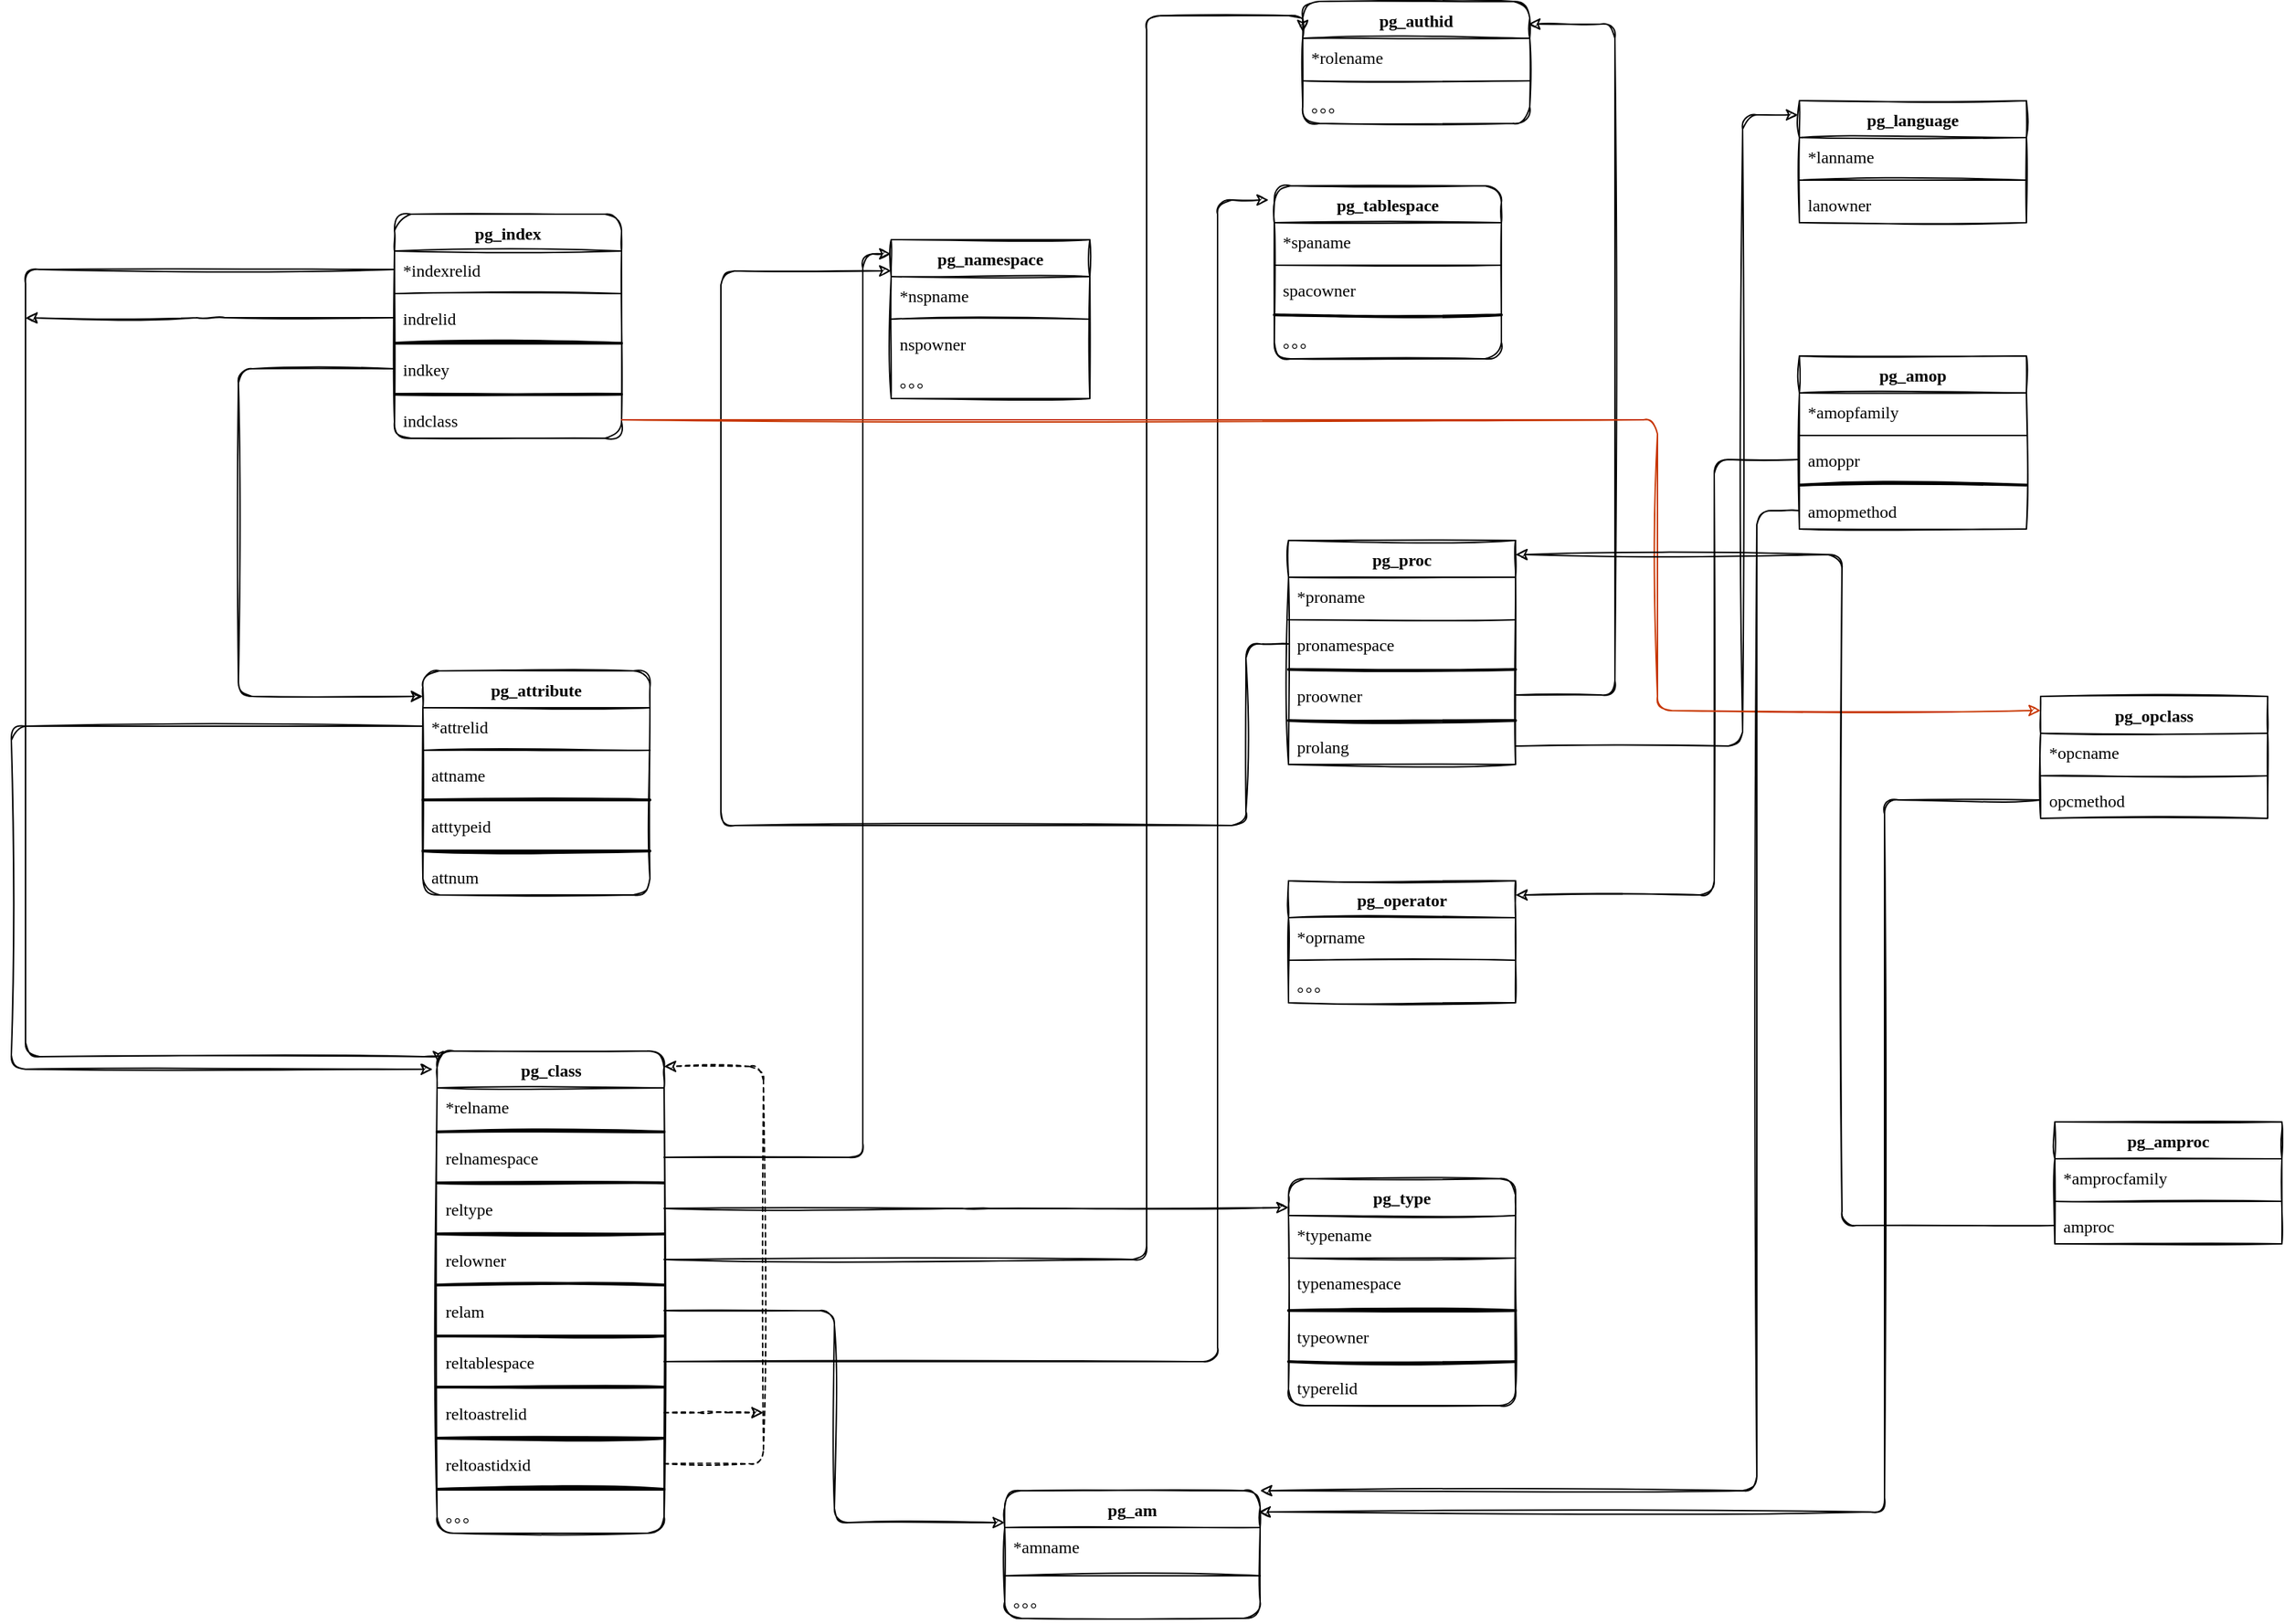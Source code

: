 <mxfile version="20.0.4" type="github">
  <diagram name="Page-1" id="9f46799a-70d6-7492-0946-bef42562c5a5">
    <mxGraphModel dx="2522" dy="1612" grid="1" gridSize="10" guides="1" tooltips="1" connect="1" arrows="1" fold="1" page="1" pageScale="1" pageWidth="1100" pageHeight="850" background="none" math="0" shadow="0">
      <root>
        <mxCell id="0" />
        <mxCell id="1" parent="0" />
        <mxCell id="78961159f06e98e8-17" value="pg_class&lt;br&gt;" style="swimlane;html=1;fontStyle=1;align=center;verticalAlign=top;childLayout=stackLayout;horizontal=1;startSize=26;horizontalStack=0;resizeParent=1;resizeLast=0;collapsible=1;marginBottom=0;swimlaneFillColor=#ffffff;shadow=0;comic=0;labelBackgroundColor=none;strokeWidth=1;fillColor=none;fontFamily=Comic Sans MS;fontSize=12;sketch=1;rounded=1;" parent="1" vertex="1">
          <mxGeometry x="70" y="380" width="160" height="340" as="geometry" />
        </mxCell>
        <mxCell id="78961159f06e98e8-21" value="*relname" style="text;html=1;strokeColor=none;fillColor=none;align=left;verticalAlign=top;spacingLeft=4;spacingRight=4;whiteSpace=wrap;overflow=hidden;rotatable=0;points=[[0,0.5],[1,0.5]];portConstraint=eastwest;sketch=1;rounded=1;fontFamily=Comic Sans MS;" parent="78961159f06e98e8-17" vertex="1">
          <mxGeometry y="26" width="160" height="26" as="geometry" />
        </mxCell>
        <mxCell id="1VRgYn6vvzzQ8MHSF9C3-18" value="" style="line;strokeWidth=2;html=1;rounded=1;sketch=1;fontFamily=Comic Sans MS;" vertex="1" parent="78961159f06e98e8-17">
          <mxGeometry y="52" width="160" height="10" as="geometry" />
        </mxCell>
        <mxCell id="78961159f06e98e8-23" value="relnamespace" style="text;html=1;align=left;verticalAlign=top;spacingLeft=4;spacingRight=4;whiteSpace=wrap;overflow=hidden;rotatable=0;points=[[0,0.5],[1,0.5]];portConstraint=eastwest;sketch=1;rounded=1;fontFamily=Comic Sans MS;" parent="78961159f06e98e8-17" vertex="1">
          <mxGeometry y="62" width="160" height="26" as="geometry" />
        </mxCell>
        <mxCell id="1VRgYn6vvzzQ8MHSF9C3-17" value="" style="line;strokeWidth=2;html=1;rounded=1;sketch=1;fontFamily=Comic Sans MS;" vertex="1" parent="78961159f06e98e8-17">
          <mxGeometry y="88" width="160" height="10" as="geometry" />
        </mxCell>
        <mxCell id="78961159f06e98e8-25" value="reltype" style="text;html=1;strokeColor=none;fillColor=none;align=left;verticalAlign=top;spacingLeft=4;spacingRight=4;whiteSpace=wrap;overflow=hidden;rotatable=0;points=[[0,0.5],[1,0.5]];portConstraint=eastwest;sketch=1;rounded=1;fontFamily=Comic Sans MS;" parent="78961159f06e98e8-17" vertex="1">
          <mxGeometry y="98" width="160" height="26" as="geometry" />
        </mxCell>
        <mxCell id="1VRgYn6vvzzQ8MHSF9C3-19" value="" style="line;strokeWidth=2;html=1;rounded=1;sketch=1;fontFamily=Comic Sans MS;" vertex="1" parent="78961159f06e98e8-17">
          <mxGeometry y="124" width="160" height="10" as="geometry" />
        </mxCell>
        <mxCell id="78961159f06e98e8-26" value="relowner" style="text;html=1;strokeColor=none;fillColor=none;align=left;verticalAlign=top;spacingLeft=4;spacingRight=4;whiteSpace=wrap;overflow=hidden;rotatable=0;points=[[0,0.5],[1,0.5]];portConstraint=eastwest;sketch=1;rounded=1;fontFamily=Comic Sans MS;" parent="78961159f06e98e8-17" vertex="1">
          <mxGeometry y="134" width="160" height="26" as="geometry" />
        </mxCell>
        <mxCell id="1VRgYn6vvzzQ8MHSF9C3-20" value="" style="line;strokeWidth=2;html=1;rounded=1;sketch=1;fontFamily=Comic Sans MS;" vertex="1" parent="78961159f06e98e8-17">
          <mxGeometry y="160" width="160" height="10" as="geometry" />
        </mxCell>
        <mxCell id="78961159f06e98e8-24" value="relam" style="text;html=1;strokeColor=none;fillColor=none;align=left;verticalAlign=top;spacingLeft=4;spacingRight=4;whiteSpace=wrap;overflow=hidden;rotatable=0;points=[[0,0.5],[1,0.5]];portConstraint=eastwest;sketch=1;rounded=1;fontFamily=Comic Sans MS;" parent="78961159f06e98e8-17" vertex="1">
          <mxGeometry y="170" width="160" height="26" as="geometry" />
        </mxCell>
        <mxCell id="1VRgYn6vvzzQ8MHSF9C3-21" value="" style="line;strokeWidth=2;html=1;rounded=1;sketch=1;fontFamily=Comic Sans MS;" vertex="1" parent="78961159f06e98e8-17">
          <mxGeometry y="196" width="160" height="10" as="geometry" />
        </mxCell>
        <mxCell id="78961159f06e98e8-27" value="reltablespace" style="text;html=1;strokeColor=none;fillColor=none;align=left;verticalAlign=top;spacingLeft=4;spacingRight=4;whiteSpace=wrap;overflow=hidden;rotatable=0;points=[[0,0.5],[1,0.5]];portConstraint=eastwest;sketch=1;rounded=1;fontFamily=Comic Sans MS;" parent="78961159f06e98e8-17" vertex="1">
          <mxGeometry y="206" width="160" height="26" as="geometry" />
        </mxCell>
        <mxCell id="1VRgYn6vvzzQ8MHSF9C3-37" value="" style="line;strokeWidth=2;html=1;rounded=1;sketch=1;fontFamily=Comic Sans MS;" vertex="1" parent="78961159f06e98e8-17">
          <mxGeometry y="232" width="160" height="10" as="geometry" />
        </mxCell>
        <mxCell id="1VRgYn6vvzzQ8MHSF9C3-35" value="reltoastrelid" style="text;html=1;strokeColor=none;fillColor=none;align=left;verticalAlign=top;spacingLeft=4;spacingRight=4;whiteSpace=wrap;overflow=hidden;rotatable=0;points=[[0,0.5],[1,0.5]];portConstraint=eastwest;sketch=1;rounded=1;fontFamily=Comic Sans MS;" vertex="1" parent="78961159f06e98e8-17">
          <mxGeometry y="242" width="160" height="26" as="geometry" />
        </mxCell>
        <mxCell id="1VRgYn6vvzzQ8MHSF9C3-38" value="" style="line;strokeWidth=2;html=1;rounded=1;sketch=1;fontFamily=Comic Sans MS;" vertex="1" parent="78961159f06e98e8-17">
          <mxGeometry y="268" width="160" height="10" as="geometry" />
        </mxCell>
        <mxCell id="1VRgYn6vvzzQ8MHSF9C3-36" value="reltoastidxid" style="text;html=1;strokeColor=none;fillColor=none;align=left;verticalAlign=top;spacingLeft=4;spacingRight=4;whiteSpace=wrap;overflow=hidden;rotatable=0;points=[[0,0.5],[1,0.5]];portConstraint=eastwest;sketch=1;rounded=1;fontFamily=Comic Sans MS;" vertex="1" parent="78961159f06e98e8-17">
          <mxGeometry y="278" width="160" height="26" as="geometry" />
        </mxCell>
        <mxCell id="1VRgYn6vvzzQ8MHSF9C3-40" value="" style="line;strokeWidth=2;html=1;rounded=1;sketch=1;fontFamily=Comic Sans MS;" vertex="1" parent="78961159f06e98e8-17">
          <mxGeometry y="304" width="160" height="10" as="geometry" />
        </mxCell>
        <mxCell id="1VRgYn6vvzzQ8MHSF9C3-39" value="。。。" style="text;html=1;strokeColor=none;fillColor=none;align=left;verticalAlign=top;spacingLeft=4;spacingRight=4;whiteSpace=wrap;overflow=hidden;rotatable=0;points=[[0,0.5],[1,0.5]];portConstraint=eastwest;sketch=1;rounded=1;fontFamily=Comic Sans MS;" vertex="1" parent="78961159f06e98e8-17">
          <mxGeometry y="314" width="160" height="26" as="geometry" />
        </mxCell>
        <mxCell id="1VRgYn6vvzzQ8MHSF9C3-46" value="" style="edgeStyle=segmentEdgeStyle;endArrow=classic;html=1;rounded=1;sketch=1;fontFamily=Comic Sans MS;entryX=1;entryY=0.032;entryDx=0;entryDy=0;entryPerimeter=0;dashed=1;" edge="1" parent="78961159f06e98e8-17" source="1VRgYn6vvzzQ8MHSF9C3-36" target="78961159f06e98e8-17">
          <mxGeometry width="50" height="50" relative="1" as="geometry">
            <mxPoint x="450" y="160" as="sourcePoint" />
            <mxPoint x="170" y="10" as="targetPoint" />
            <Array as="points">
              <mxPoint x="230" y="291" />
              <mxPoint x="230" y="11" />
            </Array>
          </mxGeometry>
        </mxCell>
        <mxCell id="1VRgYn6vvzzQ8MHSF9C3-1" style="edgeStyle=orthogonalEdgeStyle;rounded=1;sketch=1;orthogonalLoop=1;jettySize=auto;html=1;exitX=1;exitY=0.5;exitDx=0;exitDy=0;entryX=0;entryY=0.089;entryDx=0;entryDy=0;entryPerimeter=0;" edge="1" parent="1" source="78961159f06e98e8-23" target="1VRgYn6vvzzQ8MHSF9C3-2">
          <mxGeometry relative="1" as="geometry">
            <mxPoint x="430" y="-70" as="targetPoint" />
            <Array as="points">
              <mxPoint x="370" y="455" />
              <mxPoint x="370" y="-182" />
            </Array>
          </mxGeometry>
        </mxCell>
        <mxCell id="1VRgYn6vvzzQ8MHSF9C3-2" value="pg_namespace" style="swimlane;fontStyle=1;align=center;verticalAlign=top;childLayout=stackLayout;horizontal=1;startSize=26;horizontalStack=0;resizeParent=1;resizeParentMax=0;resizeLast=0;collapsible=1;marginBottom=0;rounded=0;sketch=1;fontFamily=Comic Sans MS;shadow=0;glass=0;" vertex="1" parent="1">
          <mxGeometry x="390" y="-192" width="140" height="112" as="geometry" />
        </mxCell>
        <mxCell id="1VRgYn6vvzzQ8MHSF9C3-3" value="*nspname" style="text;strokeColor=none;fillColor=none;align=left;verticalAlign=top;spacingLeft=4;spacingRight=4;overflow=hidden;rotatable=0;points=[[0,0.5],[1,0.5]];portConstraint=eastwest;rounded=1;sketch=1;fontFamily=Comic Sans MS;" vertex="1" parent="1VRgYn6vvzzQ8MHSF9C3-2">
          <mxGeometry y="26" width="140" height="26" as="geometry" />
        </mxCell>
        <mxCell id="1VRgYn6vvzzQ8MHSF9C3-4" value="" style="line;strokeWidth=1;fillColor=none;align=left;verticalAlign=middle;spacingTop=-1;spacingLeft=3;spacingRight=3;rotatable=0;labelPosition=right;points=[];portConstraint=eastwest;rounded=1;sketch=1;fontFamily=Comic Sans MS;" vertex="1" parent="1VRgYn6vvzzQ8MHSF9C3-2">
          <mxGeometry y="52" width="140" height="8" as="geometry" />
        </mxCell>
        <mxCell id="1VRgYn6vvzzQ8MHSF9C3-5" value="nspowner&#xa;" style="text;strokeColor=none;fillColor=none;align=left;verticalAlign=top;spacingLeft=4;spacingRight=4;overflow=hidden;rotatable=0;points=[[0,0.5],[1,0.5]];portConstraint=eastwest;rounded=1;sketch=1;fontFamily=Comic Sans MS;" vertex="1" parent="1VRgYn6vvzzQ8MHSF9C3-2">
          <mxGeometry y="60" width="140" height="26" as="geometry" />
        </mxCell>
        <mxCell id="1VRgYn6vvzzQ8MHSF9C3-6" value="。。。" style="text;strokeColor=none;fillColor=none;align=left;verticalAlign=top;spacingLeft=4;spacingRight=4;overflow=hidden;rotatable=0;points=[[0,0.5],[1,0.5]];portConstraint=eastwest;rounded=1;sketch=1;fontFamily=Comic Sans MS;" vertex="1" parent="1VRgYn6vvzzQ8MHSF9C3-2">
          <mxGeometry y="86" width="140" height="26" as="geometry" />
        </mxCell>
        <mxCell id="1VRgYn6vvzzQ8MHSF9C3-8" value="pg_type" style="swimlane;fontStyle=1;align=center;verticalAlign=top;childLayout=stackLayout;horizontal=1;startSize=26;horizontalStack=0;resizeParent=1;resizeParentMax=0;resizeLast=0;collapsible=1;marginBottom=0;rounded=1;sketch=1;fontFamily=Comic Sans MS;" vertex="1" parent="1">
          <mxGeometry x="670" y="470" width="160" height="160" as="geometry">
            <mxRectangle x="730" y="471" width="120" height="39" as="alternateBounds" />
          </mxGeometry>
        </mxCell>
        <mxCell id="1VRgYn6vvzzQ8MHSF9C3-9" value="*typename" style="text;strokeColor=none;fillColor=none;align=left;verticalAlign=top;spacingLeft=4;spacingRight=4;overflow=hidden;rotatable=0;points=[[0,0.5],[1,0.5]];portConstraint=eastwest;rounded=1;sketch=1;fontFamily=Comic Sans MS;" vertex="1" parent="1VRgYn6vvzzQ8MHSF9C3-8">
          <mxGeometry y="26" width="160" height="26" as="geometry" />
        </mxCell>
        <mxCell id="1VRgYn6vvzzQ8MHSF9C3-10" value="" style="line;strokeWidth=1;fillColor=none;align=left;verticalAlign=middle;spacingTop=-1;spacingLeft=3;spacingRight=3;rotatable=0;labelPosition=right;points=[];portConstraint=eastwest;rounded=1;sketch=1;fontFamily=Comic Sans MS;" vertex="1" parent="1VRgYn6vvzzQ8MHSF9C3-8">
          <mxGeometry y="52" width="160" height="8" as="geometry" />
        </mxCell>
        <mxCell id="1VRgYn6vvzzQ8MHSF9C3-11" value="typenamespace" style="text;strokeColor=none;fillColor=none;align=left;verticalAlign=top;spacingLeft=4;spacingRight=4;overflow=hidden;rotatable=0;points=[[0,0.5],[1,0.5]];portConstraint=eastwest;rounded=1;sketch=1;fontFamily=Comic Sans MS;" vertex="1" parent="1VRgYn6vvzzQ8MHSF9C3-8">
          <mxGeometry y="60" width="160" height="28" as="geometry" />
        </mxCell>
        <mxCell id="1VRgYn6vvzzQ8MHSF9C3-14" value="" style="line;strokeWidth=2;html=1;rounded=1;sketch=1;fontFamily=Comic Sans MS;" vertex="1" parent="1VRgYn6vvzzQ8MHSF9C3-8">
          <mxGeometry y="88" width="160" height="10" as="geometry" />
        </mxCell>
        <mxCell id="1VRgYn6vvzzQ8MHSF9C3-12" value="typeowner" style="text;strokeColor=none;fillColor=none;align=left;verticalAlign=top;spacingLeft=4;spacingRight=4;overflow=hidden;rotatable=0;points=[[0,0.5],[1,0.5]];portConstraint=eastwest;rounded=1;sketch=1;fontFamily=Comic Sans MS;" vertex="1" parent="1VRgYn6vvzzQ8MHSF9C3-8">
          <mxGeometry y="98" width="160" height="26" as="geometry" />
        </mxCell>
        <mxCell id="1VRgYn6vvzzQ8MHSF9C3-42" value="" style="line;strokeWidth=2;html=1;rounded=1;sketch=1;fontFamily=Comic Sans MS;" vertex="1" parent="1VRgYn6vvzzQ8MHSF9C3-8">
          <mxGeometry y="124" width="160" height="10" as="geometry" />
        </mxCell>
        <mxCell id="1VRgYn6vvzzQ8MHSF9C3-41" value="typerelid" style="text;strokeColor=none;fillColor=none;align=left;verticalAlign=top;spacingLeft=4;spacingRight=4;overflow=hidden;rotatable=0;points=[[0,0.5],[1,0.5]];portConstraint=eastwest;rounded=1;sketch=1;fontFamily=Comic Sans MS;" vertex="1" parent="1VRgYn6vvzzQ8MHSF9C3-8">
          <mxGeometry y="134" width="160" height="26" as="geometry" />
        </mxCell>
        <mxCell id="1VRgYn6vvzzQ8MHSF9C3-22" value="pg_authid" style="swimlane;fontStyle=1;align=center;verticalAlign=top;childLayout=stackLayout;horizontal=1;startSize=26;horizontalStack=0;resizeParent=1;resizeParentMax=0;resizeLast=0;collapsible=1;marginBottom=0;rounded=1;sketch=1;fontFamily=Comic Sans MS;" vertex="1" parent="1">
          <mxGeometry x="680" y="-360" width="160" height="86" as="geometry" />
        </mxCell>
        <mxCell id="1VRgYn6vvzzQ8MHSF9C3-23" value="*rolename" style="text;strokeColor=none;fillColor=none;align=left;verticalAlign=top;spacingLeft=4;spacingRight=4;overflow=hidden;rotatable=0;points=[[0,0.5],[1,0.5]];portConstraint=eastwest;rounded=1;sketch=1;fontFamily=Comic Sans MS;" vertex="1" parent="1VRgYn6vvzzQ8MHSF9C3-22">
          <mxGeometry y="26" width="160" height="26" as="geometry" />
        </mxCell>
        <mxCell id="1VRgYn6vvzzQ8MHSF9C3-24" value="" style="line;strokeWidth=1;fillColor=none;align=left;verticalAlign=middle;spacingTop=-1;spacingLeft=3;spacingRight=3;rotatable=0;labelPosition=right;points=[];portConstraint=eastwest;rounded=1;sketch=1;fontFamily=Comic Sans MS;" vertex="1" parent="1VRgYn6vvzzQ8MHSF9C3-22">
          <mxGeometry y="52" width="160" height="8" as="geometry" />
        </mxCell>
        <mxCell id="1VRgYn6vvzzQ8MHSF9C3-25" value="。。。" style="text;strokeColor=none;fillColor=none;align=left;verticalAlign=top;spacingLeft=4;spacingRight=4;overflow=hidden;rotatable=0;points=[[0,0.5],[1,0.5]];portConstraint=eastwest;rounded=1;sketch=1;fontFamily=Comic Sans MS;" vertex="1" parent="1VRgYn6vvzzQ8MHSF9C3-22">
          <mxGeometry y="60" width="160" height="26" as="geometry" />
        </mxCell>
        <mxCell id="1VRgYn6vvzzQ8MHSF9C3-27" value="" style="edgeStyle=segmentEdgeStyle;endArrow=classic;html=1;rounded=1;sketch=1;exitX=1;exitY=0.5;exitDx=0;exitDy=0;entryX=0;entryY=0.25;entryDx=0;entryDy=0;" edge="1" parent="1" source="78961159f06e98e8-26" target="1VRgYn6vvzzQ8MHSF9C3-22">
          <mxGeometry width="50" height="50" relative="1" as="geometry">
            <mxPoint x="520" y="340" as="sourcePoint" />
            <mxPoint x="570" y="300" as="targetPoint" />
            <Array as="points">
              <mxPoint x="570" y="527" />
              <mxPoint x="570" y="-350" />
              <mxPoint x="680" y="-350" />
            </Array>
          </mxGeometry>
        </mxCell>
        <mxCell id="1VRgYn6vvzzQ8MHSF9C3-29" value="pg_am" style="swimlane;fontStyle=1;align=center;verticalAlign=top;childLayout=stackLayout;horizontal=1;startSize=26;horizontalStack=0;resizeParent=1;resizeParentMax=0;resizeLast=0;collapsible=1;marginBottom=0;rounded=1;sketch=1;fontFamily=Comic Sans MS;" vertex="1" parent="1">
          <mxGeometry x="470" y="690" width="180" height="90" as="geometry">
            <mxRectangle x="460" y="650" width="80" height="30" as="alternateBounds" />
          </mxGeometry>
        </mxCell>
        <mxCell id="1VRgYn6vvzzQ8MHSF9C3-30" value="*amname" style="text;strokeColor=none;fillColor=none;align=left;verticalAlign=top;spacingLeft=4;spacingRight=4;overflow=hidden;rotatable=0;points=[[0,0.5],[1,0.5]];portConstraint=eastwest;rounded=1;sketch=1;fontFamily=Comic Sans MS;" vertex="1" parent="1VRgYn6vvzzQ8MHSF9C3-29">
          <mxGeometry y="26" width="180" height="30" as="geometry" />
        </mxCell>
        <mxCell id="1VRgYn6vvzzQ8MHSF9C3-31" value="" style="line;strokeWidth=1;fillColor=none;align=left;verticalAlign=middle;spacingTop=-1;spacingLeft=3;spacingRight=3;rotatable=0;labelPosition=right;points=[];portConstraint=eastwest;rounded=1;sketch=1;fontFamily=Comic Sans MS;" vertex="1" parent="1VRgYn6vvzzQ8MHSF9C3-29">
          <mxGeometry y="56" width="180" height="8" as="geometry" />
        </mxCell>
        <mxCell id="1VRgYn6vvzzQ8MHSF9C3-32" value="。。。" style="text;strokeColor=none;fillColor=none;align=left;verticalAlign=top;spacingLeft=4;spacingRight=4;overflow=hidden;rotatable=0;points=[[0,0.5],[1,0.5]];portConstraint=eastwest;rounded=1;sketch=1;fontFamily=Comic Sans MS;" vertex="1" parent="1VRgYn6vvzzQ8MHSF9C3-29">
          <mxGeometry y="64" width="180" height="26" as="geometry" />
        </mxCell>
        <mxCell id="1VRgYn6vvzzQ8MHSF9C3-34" style="edgeStyle=orthogonalEdgeStyle;rounded=1;sketch=1;orthogonalLoop=1;jettySize=auto;html=1;exitX=1;exitY=0.5;exitDx=0;exitDy=0;entryX=0;entryY=0.25;entryDx=0;entryDy=0;" edge="1" parent="1" source="78961159f06e98e8-24" target="1VRgYn6vvzzQ8MHSF9C3-29">
          <mxGeometry relative="1" as="geometry" />
        </mxCell>
        <mxCell id="1VRgYn6vvzzQ8MHSF9C3-48" style="edgeStyle=orthogonalEdgeStyle;rounded=1;sketch=1;orthogonalLoop=1;jettySize=auto;html=1;exitX=1;exitY=0.5;exitDx=0;exitDy=0;dashed=1;fontFamily=Comic Sans MS;" edge="1" parent="1" source="1VRgYn6vvzzQ8MHSF9C3-35">
          <mxGeometry relative="1" as="geometry">
            <mxPoint x="300" y="635" as="targetPoint" />
          </mxGeometry>
        </mxCell>
        <mxCell id="1VRgYn6vvzzQ8MHSF9C3-49" value="pg_tablespace" style="swimlane;fontStyle=1;align=center;verticalAlign=top;childLayout=stackLayout;horizontal=1;startSize=26;horizontalStack=0;resizeParent=1;resizeParentMax=0;resizeLast=0;collapsible=1;marginBottom=0;rounded=1;sketch=1;fontFamily=Comic Sans MS;" vertex="1" parent="1">
          <mxGeometry x="660" y="-230" width="160" height="122" as="geometry" />
        </mxCell>
        <mxCell id="1VRgYn6vvzzQ8MHSF9C3-50" value="*spaname" style="text;strokeColor=none;fillColor=none;align=left;verticalAlign=top;spacingLeft=4;spacingRight=4;overflow=hidden;rotatable=0;points=[[0,0.5],[1,0.5]];portConstraint=eastwest;rounded=1;sketch=1;fontFamily=Comic Sans MS;" vertex="1" parent="1VRgYn6vvzzQ8MHSF9C3-49">
          <mxGeometry y="26" width="160" height="26" as="geometry" />
        </mxCell>
        <mxCell id="1VRgYn6vvzzQ8MHSF9C3-51" value="" style="line;strokeWidth=1;fillColor=none;align=left;verticalAlign=middle;spacingTop=-1;spacingLeft=3;spacingRight=3;rotatable=0;labelPosition=right;points=[];portConstraint=eastwest;rounded=1;sketch=1;fontFamily=Comic Sans MS;" vertex="1" parent="1VRgYn6vvzzQ8MHSF9C3-49">
          <mxGeometry y="52" width="160" height="8" as="geometry" />
        </mxCell>
        <mxCell id="1VRgYn6vvzzQ8MHSF9C3-52" value="spacowner" style="text;strokeColor=none;fillColor=none;align=left;verticalAlign=top;spacingLeft=4;spacingRight=4;overflow=hidden;rotatable=0;points=[[0,0.5],[1,0.5]];portConstraint=eastwest;rounded=1;sketch=1;fontFamily=Comic Sans MS;" vertex="1" parent="1VRgYn6vvzzQ8MHSF9C3-49">
          <mxGeometry y="60" width="160" height="26" as="geometry" />
        </mxCell>
        <mxCell id="1VRgYn6vvzzQ8MHSF9C3-54" value="" style="line;strokeWidth=2;html=1;rounded=1;sketch=1;fontFamily=Comic Sans MS;" vertex="1" parent="1VRgYn6vvzzQ8MHSF9C3-49">
          <mxGeometry y="86" width="160" height="10" as="geometry" />
        </mxCell>
        <mxCell id="1VRgYn6vvzzQ8MHSF9C3-53" value="。。。" style="text;strokeColor=none;fillColor=none;align=left;verticalAlign=top;spacingLeft=4;spacingRight=4;overflow=hidden;rotatable=0;points=[[0,0.5],[1,0.5]];portConstraint=eastwest;rounded=1;sketch=1;fontFamily=Comic Sans MS;" vertex="1" parent="1VRgYn6vvzzQ8MHSF9C3-49">
          <mxGeometry y="96" width="160" height="26" as="geometry" />
        </mxCell>
        <mxCell id="1VRgYn6vvzzQ8MHSF9C3-55" value="" style="edgeStyle=segmentEdgeStyle;endArrow=classic;html=1;rounded=1;sketch=1;fontFamily=Comic Sans MS;exitX=1;exitY=0.5;exitDx=0;exitDy=0;entryX=-0.025;entryY=0.09;entryDx=0;entryDy=0;entryPerimeter=0;" edge="1" parent="1" source="78961159f06e98e8-27" target="1VRgYn6vvzzQ8MHSF9C3-49">
          <mxGeometry width="50" height="50" relative="1" as="geometry">
            <mxPoint x="520" y="440" as="sourcePoint" />
            <mxPoint x="660" y="310" as="targetPoint" />
            <Array as="points">
              <mxPoint x="620" y="599" />
              <mxPoint x="620" y="-220" />
            </Array>
          </mxGeometry>
        </mxCell>
        <mxCell id="1VRgYn6vvzzQ8MHSF9C3-59" value="pg_attribute" style="swimlane;fontStyle=1;align=center;verticalAlign=top;childLayout=stackLayout;horizontal=1;startSize=26;horizontalStack=0;resizeParent=1;resizeParentMax=0;resizeLast=0;collapsible=1;marginBottom=0;rounded=1;sketch=1;fontFamily=Comic Sans MS;" vertex="1" parent="1">
          <mxGeometry x="60" y="112" width="160" height="158" as="geometry" />
        </mxCell>
        <mxCell id="1VRgYn6vvzzQ8MHSF9C3-60" value="*attrelid" style="text;strokeColor=none;fillColor=none;align=left;verticalAlign=top;spacingLeft=4;spacingRight=4;overflow=hidden;rotatable=0;points=[[0,0.5],[1,0.5]];portConstraint=eastwest;rounded=1;sketch=1;fontFamily=Comic Sans MS;" vertex="1" parent="1VRgYn6vvzzQ8MHSF9C3-59">
          <mxGeometry y="26" width="160" height="26" as="geometry" />
        </mxCell>
        <mxCell id="1VRgYn6vvzzQ8MHSF9C3-61" value="" style="line;strokeWidth=1;fillColor=none;align=left;verticalAlign=middle;spacingTop=-1;spacingLeft=3;spacingRight=3;rotatable=0;labelPosition=right;points=[];portConstraint=eastwest;rounded=1;sketch=1;fontFamily=Comic Sans MS;" vertex="1" parent="1VRgYn6vvzzQ8MHSF9C3-59">
          <mxGeometry y="52" width="160" height="8" as="geometry" />
        </mxCell>
        <mxCell id="1VRgYn6vvzzQ8MHSF9C3-62" value="attname" style="text;strokeColor=none;fillColor=none;align=left;verticalAlign=top;spacingLeft=4;spacingRight=4;overflow=hidden;rotatable=0;points=[[0,0.5],[1,0.5]];portConstraint=eastwest;rounded=1;sketch=1;fontFamily=Comic Sans MS;" vertex="1" parent="1VRgYn6vvzzQ8MHSF9C3-59">
          <mxGeometry y="60" width="160" height="26" as="geometry" />
        </mxCell>
        <mxCell id="1VRgYn6vvzzQ8MHSF9C3-65" value="" style="line;strokeWidth=2;html=1;rounded=1;sketch=1;fontFamily=Comic Sans MS;" vertex="1" parent="1VRgYn6vvzzQ8MHSF9C3-59">
          <mxGeometry y="86" width="160" height="10" as="geometry" />
        </mxCell>
        <mxCell id="1VRgYn6vvzzQ8MHSF9C3-63" value="atttypeid" style="text;strokeColor=none;fillColor=none;align=left;verticalAlign=top;spacingLeft=4;spacingRight=4;overflow=hidden;rotatable=0;points=[[0,0.5],[1,0.5]];portConstraint=eastwest;rounded=1;sketch=1;fontFamily=Comic Sans MS;" vertex="1" parent="1VRgYn6vvzzQ8MHSF9C3-59">
          <mxGeometry y="96" width="160" height="26" as="geometry" />
        </mxCell>
        <mxCell id="1VRgYn6vvzzQ8MHSF9C3-66" value="" style="line;strokeWidth=2;html=1;rounded=1;sketch=1;fontFamily=Comic Sans MS;" vertex="1" parent="1VRgYn6vvzzQ8MHSF9C3-59">
          <mxGeometry y="122" width="160" height="10" as="geometry" />
        </mxCell>
        <mxCell id="1VRgYn6vvzzQ8MHSF9C3-64" value="attnum" style="text;strokeColor=none;fillColor=none;align=left;verticalAlign=top;spacingLeft=4;spacingRight=4;overflow=hidden;rotatable=0;points=[[0,0.5],[1,0.5]];portConstraint=eastwest;rounded=1;sketch=1;fontFamily=Comic Sans MS;" vertex="1" parent="1VRgYn6vvzzQ8MHSF9C3-59">
          <mxGeometry y="132" width="160" height="26" as="geometry" />
        </mxCell>
        <mxCell id="1VRgYn6vvzzQ8MHSF9C3-68" style="edgeStyle=orthogonalEdgeStyle;rounded=1;sketch=1;orthogonalLoop=1;jettySize=auto;html=1;exitX=0;exitY=0.5;exitDx=0;exitDy=0;fontFamily=Comic Sans MS;entryX=-0.019;entryY=0.038;entryDx=0;entryDy=0;entryPerimeter=0;" edge="1" parent="1" source="1VRgYn6vvzzQ8MHSF9C3-60" target="78961159f06e98e8-17">
          <mxGeometry relative="1" as="geometry">
            <mxPoint x="-80" y="390" as="targetPoint" />
            <Array as="points">
              <mxPoint x="-230" y="151" />
              <mxPoint x="-230" y="393" />
            </Array>
          </mxGeometry>
        </mxCell>
        <mxCell id="1VRgYn6vvzzQ8MHSF9C3-69" value="pg_index" style="swimlane;fontStyle=1;align=center;verticalAlign=top;childLayout=stackLayout;horizontal=1;startSize=26;horizontalStack=0;resizeParent=1;resizeParentMax=0;resizeLast=0;collapsible=1;marginBottom=0;rounded=1;sketch=1;fontFamily=Comic Sans MS;fontSize=12;" vertex="1" parent="1">
          <mxGeometry x="40" y="-210" width="160" height="158" as="geometry" />
        </mxCell>
        <mxCell id="1VRgYn6vvzzQ8MHSF9C3-70" value="*indexrelid" style="text;strokeColor=none;fillColor=none;align=left;verticalAlign=top;spacingLeft=4;spacingRight=4;overflow=hidden;rotatable=0;points=[[0,0.5],[1,0.5]];portConstraint=eastwest;rounded=1;sketch=1;fontFamily=Comic Sans MS;" vertex="1" parent="1VRgYn6vvzzQ8MHSF9C3-69">
          <mxGeometry y="26" width="160" height="26" as="geometry" />
        </mxCell>
        <mxCell id="1VRgYn6vvzzQ8MHSF9C3-71" value="" style="line;strokeWidth=1;fillColor=none;align=left;verticalAlign=middle;spacingTop=-1;spacingLeft=3;spacingRight=3;rotatable=0;labelPosition=right;points=[];portConstraint=eastwest;rounded=1;sketch=1;fontFamily=Comic Sans MS;" vertex="1" parent="1VRgYn6vvzzQ8MHSF9C3-69">
          <mxGeometry y="52" width="160" height="8" as="geometry" />
        </mxCell>
        <mxCell id="1VRgYn6vvzzQ8MHSF9C3-72" value="indrelid" style="text;strokeColor=none;fillColor=none;align=left;verticalAlign=top;spacingLeft=4;spacingRight=4;overflow=hidden;rotatable=0;points=[[0,0.5],[1,0.5]];portConstraint=eastwest;rounded=1;sketch=1;fontFamily=Comic Sans MS;" vertex="1" parent="1VRgYn6vvzzQ8MHSF9C3-69">
          <mxGeometry y="60" width="160" height="26" as="geometry" />
        </mxCell>
        <mxCell id="1VRgYn6vvzzQ8MHSF9C3-75" value="" style="line;strokeWidth=2;html=1;rounded=1;sketch=1;fontFamily=Comic Sans MS;" vertex="1" parent="1VRgYn6vvzzQ8MHSF9C3-69">
          <mxGeometry y="86" width="160" height="10" as="geometry" />
        </mxCell>
        <mxCell id="1VRgYn6vvzzQ8MHSF9C3-73" value="indkey" style="text;strokeColor=none;fillColor=none;align=left;verticalAlign=top;spacingLeft=4;spacingRight=4;overflow=hidden;rotatable=0;points=[[0,0.5],[1,0.5]];portConstraint=eastwest;rounded=1;sketch=1;fontFamily=Comic Sans MS;" vertex="1" parent="1VRgYn6vvzzQ8MHSF9C3-69">
          <mxGeometry y="96" width="160" height="26" as="geometry" />
        </mxCell>
        <mxCell id="1VRgYn6vvzzQ8MHSF9C3-76" value="" style="line;strokeWidth=2;html=1;rounded=1;sketch=1;fontFamily=Comic Sans MS;" vertex="1" parent="1VRgYn6vvzzQ8MHSF9C3-69">
          <mxGeometry y="122" width="160" height="10" as="geometry" />
        </mxCell>
        <mxCell id="1VRgYn6vvzzQ8MHSF9C3-74" value="indclass" style="text;strokeColor=none;fillColor=none;align=left;verticalAlign=top;spacingLeft=4;spacingRight=4;overflow=hidden;rotatable=0;points=[[0,0.5],[1,0.5]];portConstraint=eastwest;rounded=1;sketch=1;fontFamily=Comic Sans MS;" vertex="1" parent="1VRgYn6vvzzQ8MHSF9C3-69">
          <mxGeometry y="132" width="160" height="26" as="geometry" />
        </mxCell>
        <mxCell id="1VRgYn6vvzzQ8MHSF9C3-80" style="edgeStyle=orthogonalEdgeStyle;rounded=1;sketch=1;orthogonalLoop=1;jettySize=auto;html=1;exitX=0;exitY=0.5;exitDx=0;exitDy=0;fontFamily=Comic Sans MS;fontSize=12;entryX=0.005;entryY=0.025;entryDx=0;entryDy=0;entryPerimeter=0;" edge="1" parent="1" source="1VRgYn6vvzzQ8MHSF9C3-70" target="78961159f06e98e8-17">
          <mxGeometry relative="1" as="geometry">
            <mxPoint x="-130" y="384" as="targetPoint" />
            <Array as="points">
              <mxPoint x="-220" y="-171" />
              <mxPoint x="-220" y="384" />
              <mxPoint x="71" y="384" />
            </Array>
          </mxGeometry>
        </mxCell>
        <mxCell id="1VRgYn6vvzzQ8MHSF9C3-83" style="edgeStyle=orthogonalEdgeStyle;rounded=1;sketch=1;orthogonalLoop=1;jettySize=auto;html=1;exitX=0;exitY=0.5;exitDx=0;exitDy=0;fontFamily=Comic Sans MS;fontSize=12;" edge="1" parent="1" source="1VRgYn6vvzzQ8MHSF9C3-72">
          <mxGeometry relative="1" as="geometry">
            <mxPoint x="-220" y="-136.833" as="targetPoint" />
          </mxGeometry>
        </mxCell>
        <mxCell id="1VRgYn6vvzzQ8MHSF9C3-85" style="edgeStyle=orthogonalEdgeStyle;rounded=1;sketch=1;orthogonalLoop=1;jettySize=auto;html=1;exitX=0;exitY=0.5;exitDx=0;exitDy=0;fontFamily=Comic Sans MS;fontSize=12;entryX=0;entryY=0.114;entryDx=0;entryDy=0;entryPerimeter=0;" edge="1" parent="1" source="1VRgYn6vvzzQ8MHSF9C3-73" target="1VRgYn6vvzzQ8MHSF9C3-59">
          <mxGeometry relative="1" as="geometry">
            <mxPoint x="-40" y="120" as="targetPoint" />
            <Array as="points">
              <mxPoint x="-70" y="-101" />
              <mxPoint x="-70" y="130" />
            </Array>
          </mxGeometry>
        </mxCell>
        <mxCell id="1VRgYn6vvzzQ8MHSF9C3-87" style="edgeStyle=orthogonalEdgeStyle;rounded=1;sketch=1;orthogonalLoop=1;jettySize=auto;html=1;exitX=1;exitY=0.5;exitDx=0;exitDy=0;entryX=0;entryY=0.127;entryDx=0;entryDy=0;entryPerimeter=0;fontFamily=Comic Sans MS;fontSize=12;" edge="1" parent="1" source="78961159f06e98e8-25" target="1VRgYn6vvzzQ8MHSF9C3-8">
          <mxGeometry relative="1" as="geometry" />
        </mxCell>
        <mxCell id="1VRgYn6vvzzQ8MHSF9C3-88" value="pg_proc" style="swimlane;fontStyle=1;align=center;verticalAlign=top;childLayout=stackLayout;horizontal=1;startSize=26;horizontalStack=0;resizeParent=1;resizeParentMax=0;resizeLast=0;collapsible=1;marginBottom=0;rounded=0;shadow=0;glass=0;sketch=1;fontFamily=Comic Sans MS;fontSize=12;" vertex="1" parent="1">
          <mxGeometry x="670" y="20" width="160" height="158" as="geometry" />
        </mxCell>
        <mxCell id="1VRgYn6vvzzQ8MHSF9C3-89" value="*proname" style="text;strokeColor=none;fillColor=none;align=left;verticalAlign=top;spacingLeft=4;spacingRight=4;overflow=hidden;rotatable=0;points=[[0,0.5],[1,0.5]];portConstraint=eastwest;rounded=0;shadow=0;glass=0;sketch=1;fontFamily=Comic Sans MS;fontSize=12;" vertex="1" parent="1VRgYn6vvzzQ8MHSF9C3-88">
          <mxGeometry y="26" width="160" height="26" as="geometry" />
        </mxCell>
        <mxCell id="1VRgYn6vvzzQ8MHSF9C3-90" value="" style="line;strokeWidth=1;fillColor=none;align=left;verticalAlign=middle;spacingTop=-1;spacingLeft=3;spacingRight=3;rotatable=0;labelPosition=right;points=[];portConstraint=eastwest;rounded=0;shadow=0;glass=0;sketch=1;fontFamily=Comic Sans MS;fontSize=12;" vertex="1" parent="1VRgYn6vvzzQ8MHSF9C3-88">
          <mxGeometry y="52" width="160" height="8" as="geometry" />
        </mxCell>
        <mxCell id="1VRgYn6vvzzQ8MHSF9C3-91" value="pronamespace" style="text;strokeColor=none;fillColor=none;align=left;verticalAlign=top;spacingLeft=4;spacingRight=4;overflow=hidden;rotatable=0;points=[[0,0.5],[1,0.5]];portConstraint=eastwest;rounded=0;shadow=0;glass=0;sketch=1;fontFamily=Comic Sans MS;fontSize=12;" vertex="1" parent="1VRgYn6vvzzQ8MHSF9C3-88">
          <mxGeometry y="60" width="160" height="26" as="geometry" />
        </mxCell>
        <mxCell id="1VRgYn6vvzzQ8MHSF9C3-99" value="" style="line;strokeWidth=2;html=1;rounded=0;shadow=0;glass=0;sketch=1;fontFamily=Comic Sans MS;fontSize=12;" vertex="1" parent="1VRgYn6vvzzQ8MHSF9C3-88">
          <mxGeometry y="86" width="160" height="10" as="geometry" />
        </mxCell>
        <mxCell id="1VRgYn6vvzzQ8MHSF9C3-92" value="proowner" style="text;strokeColor=none;fillColor=none;align=left;verticalAlign=top;spacingLeft=4;spacingRight=4;overflow=hidden;rotatable=0;points=[[0,0.5],[1,0.5]];portConstraint=eastwest;rounded=0;shadow=0;glass=0;sketch=1;fontFamily=Comic Sans MS;fontSize=12;" vertex="1" parent="1VRgYn6vvzzQ8MHSF9C3-88">
          <mxGeometry y="96" width="160" height="26" as="geometry" />
        </mxCell>
        <mxCell id="1VRgYn6vvzzQ8MHSF9C3-100" value="" style="line;strokeWidth=2;html=1;rounded=0;shadow=0;glass=0;sketch=1;fontFamily=Comic Sans MS;fontSize=12;" vertex="1" parent="1VRgYn6vvzzQ8MHSF9C3-88">
          <mxGeometry y="122" width="160" height="10" as="geometry" />
        </mxCell>
        <mxCell id="1VRgYn6vvzzQ8MHSF9C3-98" value="prolang&#xa;" style="text;strokeColor=none;fillColor=none;align=left;verticalAlign=top;spacingLeft=4;spacingRight=4;overflow=hidden;rotatable=0;points=[[0,0.5],[1,0.5]];portConstraint=eastwest;rounded=0;shadow=0;glass=0;sketch=1;fontFamily=Comic Sans MS;fontSize=12;" vertex="1" parent="1VRgYn6vvzzQ8MHSF9C3-88">
          <mxGeometry y="132" width="160" height="26" as="geometry" />
        </mxCell>
        <mxCell id="1VRgYn6vvzzQ8MHSF9C3-101" value="" style="edgeStyle=segmentEdgeStyle;endArrow=classic;html=1;rounded=1;sketch=1;fontFamily=Comic Sans MS;fontSize=12;exitX=0;exitY=0.5;exitDx=0;exitDy=0;" edge="1" parent="1" source="1VRgYn6vvzzQ8MHSF9C3-91" target="1VRgYn6vvzzQ8MHSF9C3-2">
          <mxGeometry width="50" height="50" relative="1" as="geometry">
            <mxPoint x="260" y="170" as="sourcePoint" />
            <mxPoint x="310" y="-170" as="targetPoint" />
            <Array as="points">
              <mxPoint x="640" y="93" />
              <mxPoint x="640" y="221" />
              <mxPoint x="270" y="221" />
              <mxPoint x="270" y="-170" />
            </Array>
          </mxGeometry>
        </mxCell>
        <mxCell id="1VRgYn6vvzzQ8MHSF9C3-106" value="pg_language" style="swimlane;fontStyle=1;align=center;verticalAlign=top;childLayout=stackLayout;horizontal=1;startSize=26;horizontalStack=0;resizeParent=1;resizeParentMax=0;resizeLast=0;collapsible=1;marginBottom=0;rounded=0;shadow=0;glass=0;sketch=1;fontFamily=Comic Sans MS;fontSize=12;" vertex="1" parent="1">
          <mxGeometry x="1030" y="-290" width="160" height="86" as="geometry" />
        </mxCell>
        <mxCell id="1VRgYn6vvzzQ8MHSF9C3-107" value="*lanname" style="text;strokeColor=none;fillColor=none;align=left;verticalAlign=top;spacingLeft=4;spacingRight=4;overflow=hidden;rotatable=0;points=[[0,0.5],[1,0.5]];portConstraint=eastwest;rounded=0;shadow=0;glass=0;sketch=1;fontFamily=Comic Sans MS;fontSize=12;" vertex="1" parent="1VRgYn6vvzzQ8MHSF9C3-106">
          <mxGeometry y="26" width="160" height="26" as="geometry" />
        </mxCell>
        <mxCell id="1VRgYn6vvzzQ8MHSF9C3-108" value="" style="line;strokeWidth=1;fillColor=none;align=left;verticalAlign=middle;spacingTop=-1;spacingLeft=3;spacingRight=3;rotatable=0;labelPosition=right;points=[];portConstraint=eastwest;rounded=0;shadow=0;glass=0;sketch=1;fontFamily=Comic Sans MS;fontSize=12;" vertex="1" parent="1VRgYn6vvzzQ8MHSF9C3-106">
          <mxGeometry y="52" width="160" height="8" as="geometry" />
        </mxCell>
        <mxCell id="1VRgYn6vvzzQ8MHSF9C3-109" value="lanowner" style="text;strokeColor=none;fillColor=none;align=left;verticalAlign=top;spacingLeft=4;spacingRight=4;overflow=hidden;rotatable=0;points=[[0,0.5],[1,0.5]];portConstraint=eastwest;rounded=0;shadow=0;glass=0;sketch=1;fontFamily=Comic Sans MS;fontSize=12;" vertex="1" parent="1VRgYn6vvzzQ8MHSF9C3-106">
          <mxGeometry y="60" width="160" height="26" as="geometry" />
        </mxCell>
        <mxCell id="1VRgYn6vvzzQ8MHSF9C3-102" value="pg_operator" style="swimlane;fontStyle=1;align=center;verticalAlign=top;childLayout=stackLayout;horizontal=1;startSize=26;horizontalStack=0;resizeParent=1;resizeParentMax=0;resizeLast=0;collapsible=1;marginBottom=0;rounded=0;shadow=0;glass=0;sketch=1;fontFamily=Comic Sans MS;fontSize=12;" vertex="1" parent="1">
          <mxGeometry x="670" y="260" width="160" height="86" as="geometry" />
        </mxCell>
        <mxCell id="1VRgYn6vvzzQ8MHSF9C3-103" value="*oprname" style="text;strokeColor=none;fillColor=none;align=left;verticalAlign=top;spacingLeft=4;spacingRight=4;overflow=hidden;rotatable=0;points=[[0,0.5],[1,0.5]];portConstraint=eastwest;rounded=0;shadow=0;glass=0;sketch=1;fontFamily=Comic Sans MS;fontSize=12;" vertex="1" parent="1VRgYn6vvzzQ8MHSF9C3-102">
          <mxGeometry y="26" width="160" height="26" as="geometry" />
        </mxCell>
        <mxCell id="1VRgYn6vvzzQ8MHSF9C3-104" value="" style="line;strokeWidth=1;fillColor=none;align=left;verticalAlign=middle;spacingTop=-1;spacingLeft=3;spacingRight=3;rotatable=0;labelPosition=right;points=[];portConstraint=eastwest;rounded=0;shadow=0;glass=0;sketch=1;fontFamily=Comic Sans MS;fontSize=12;" vertex="1" parent="1VRgYn6vvzzQ8MHSF9C3-102">
          <mxGeometry y="52" width="160" height="8" as="geometry" />
        </mxCell>
        <mxCell id="1VRgYn6vvzzQ8MHSF9C3-105" value="。。。&#xa;" style="text;strokeColor=none;fillColor=none;align=left;verticalAlign=top;spacingLeft=4;spacingRight=4;overflow=hidden;rotatable=0;points=[[0,0.5],[1,0.5]];portConstraint=eastwest;rounded=0;shadow=0;glass=0;sketch=1;fontFamily=Comic Sans MS;fontSize=12;" vertex="1" parent="1VRgYn6vvzzQ8MHSF9C3-102">
          <mxGeometry y="60" width="160" height="26" as="geometry" />
        </mxCell>
        <mxCell id="1VRgYn6vvzzQ8MHSF9C3-110" value="" style="edgeStyle=segmentEdgeStyle;endArrow=classic;html=1;rounded=1;sketch=1;fontFamily=Comic Sans MS;fontSize=12;exitX=1;exitY=0.5;exitDx=0;exitDy=0;entryX=-0.006;entryY=0.116;entryDx=0;entryDy=0;entryPerimeter=0;" edge="1" parent="1" source="1VRgYn6vvzzQ8MHSF9C3-98" target="1VRgYn6vvzzQ8MHSF9C3-106">
          <mxGeometry width="50" height="50" relative="1" as="geometry">
            <mxPoint x="850" y="170" as="sourcePoint" />
            <mxPoint x="1020" y="-280" as="targetPoint" />
            <Array as="points">
              <mxPoint x="990" y="165" />
              <mxPoint x="990" y="-280" />
            </Array>
          </mxGeometry>
        </mxCell>
        <mxCell id="1VRgYn6vvzzQ8MHSF9C3-111" value="" style="edgeStyle=segmentEdgeStyle;endArrow=classic;html=1;rounded=1;sketch=1;fontFamily=Comic Sans MS;fontSize=12;exitX=1;exitY=0.5;exitDx=0;exitDy=0;entryX=0.994;entryY=0.186;entryDx=0;entryDy=0;entryPerimeter=0;" edge="1" parent="1" source="1VRgYn6vvzzQ8MHSF9C3-92" target="1VRgYn6vvzzQ8MHSF9C3-22">
          <mxGeometry width="50" height="50" relative="1" as="geometry">
            <mxPoint x="850" y="40" as="sourcePoint" />
            <mxPoint x="850" y="-290" as="targetPoint" />
            <Array as="points">
              <mxPoint x="900" y="129" />
              <mxPoint x="900" y="-344" />
            </Array>
          </mxGeometry>
        </mxCell>
        <mxCell id="1VRgYn6vvzzQ8MHSF9C3-116" value="pg_amop" style="swimlane;fontStyle=1;align=center;verticalAlign=top;childLayout=stackLayout;horizontal=1;startSize=26;horizontalStack=0;resizeParent=1;resizeParentMax=0;resizeLast=0;collapsible=1;marginBottom=0;rounded=0;shadow=0;glass=0;sketch=1;fontFamily=Comic Sans MS;fontSize=12;" vertex="1" parent="1">
          <mxGeometry x="1030" y="-110" width="160" height="122" as="geometry" />
        </mxCell>
        <mxCell id="1VRgYn6vvzzQ8MHSF9C3-117" value="*amopfamily" style="text;strokeColor=none;fillColor=none;align=left;verticalAlign=top;spacingLeft=4;spacingRight=4;overflow=hidden;rotatable=0;points=[[0,0.5],[1,0.5]];portConstraint=eastwest;rounded=0;shadow=0;glass=0;sketch=1;fontFamily=Comic Sans MS;fontSize=12;" vertex="1" parent="1VRgYn6vvzzQ8MHSF9C3-116">
          <mxGeometry y="26" width="160" height="26" as="geometry" />
        </mxCell>
        <mxCell id="1VRgYn6vvzzQ8MHSF9C3-118" value="" style="line;strokeWidth=1;fillColor=none;align=left;verticalAlign=middle;spacingTop=-1;spacingLeft=3;spacingRight=3;rotatable=0;labelPosition=right;points=[];portConstraint=eastwest;rounded=0;shadow=0;glass=0;sketch=1;fontFamily=Comic Sans MS;fontSize=12;" vertex="1" parent="1VRgYn6vvzzQ8MHSF9C3-116">
          <mxGeometry y="52" width="160" height="8" as="geometry" />
        </mxCell>
        <mxCell id="1VRgYn6vvzzQ8MHSF9C3-119" value="amoppr" style="text;strokeColor=none;fillColor=none;align=left;verticalAlign=top;spacingLeft=4;spacingRight=4;overflow=hidden;rotatable=0;points=[[0,0.5],[1,0.5]];portConstraint=eastwest;rounded=0;shadow=0;glass=0;sketch=1;fontFamily=Comic Sans MS;fontSize=12;" vertex="1" parent="1VRgYn6vvzzQ8MHSF9C3-116">
          <mxGeometry y="60" width="160" height="26" as="geometry" />
        </mxCell>
        <mxCell id="1VRgYn6vvzzQ8MHSF9C3-129" value="" style="line;strokeWidth=2;html=1;rounded=0;shadow=0;glass=0;sketch=1;fontFamily=Comic Sans MS;fontSize=12;" vertex="1" parent="1VRgYn6vvzzQ8MHSF9C3-116">
          <mxGeometry y="86" width="160" height="10" as="geometry" />
        </mxCell>
        <mxCell id="1VRgYn6vvzzQ8MHSF9C3-128" value="amopmethod" style="text;strokeColor=none;fillColor=none;align=left;verticalAlign=top;spacingLeft=4;spacingRight=4;overflow=hidden;rotatable=0;points=[[0,0.5],[1,0.5]];portConstraint=eastwest;rounded=0;shadow=0;glass=0;sketch=1;fontFamily=Comic Sans MS;fontSize=12;" vertex="1" parent="1VRgYn6vvzzQ8MHSF9C3-116">
          <mxGeometry y="96" width="160" height="26" as="geometry" />
        </mxCell>
        <mxCell id="1VRgYn6vvzzQ8MHSF9C3-130" value="pg_opclass" style="swimlane;fontStyle=1;align=center;verticalAlign=top;childLayout=stackLayout;horizontal=1;startSize=26;horizontalStack=0;resizeParent=1;resizeParentMax=0;resizeLast=0;collapsible=1;marginBottom=0;rounded=0;shadow=0;glass=0;sketch=1;fontFamily=Comic Sans MS;fontSize=12;" vertex="1" parent="1">
          <mxGeometry x="1200" y="130" width="160" height="86" as="geometry" />
        </mxCell>
        <mxCell id="1VRgYn6vvzzQ8MHSF9C3-131" value="*opcname" style="text;strokeColor=none;fillColor=none;align=left;verticalAlign=top;spacingLeft=4;spacingRight=4;overflow=hidden;rotatable=0;points=[[0,0.5],[1,0.5]];portConstraint=eastwest;rounded=0;shadow=0;glass=0;sketch=1;fontFamily=Comic Sans MS;fontSize=12;" vertex="1" parent="1VRgYn6vvzzQ8MHSF9C3-130">
          <mxGeometry y="26" width="160" height="26" as="geometry" />
        </mxCell>
        <mxCell id="1VRgYn6vvzzQ8MHSF9C3-132" value="" style="line;strokeWidth=1;fillColor=none;align=left;verticalAlign=middle;spacingTop=-1;spacingLeft=3;spacingRight=3;rotatable=0;labelPosition=right;points=[];portConstraint=eastwest;rounded=0;shadow=0;glass=0;sketch=1;fontFamily=Comic Sans MS;fontSize=12;" vertex="1" parent="1VRgYn6vvzzQ8MHSF9C3-130">
          <mxGeometry y="52" width="160" height="8" as="geometry" />
        </mxCell>
        <mxCell id="1VRgYn6vvzzQ8MHSF9C3-133" value="opcmethod" style="text;strokeColor=none;fillColor=none;align=left;verticalAlign=top;spacingLeft=4;spacingRight=4;overflow=hidden;rotatable=0;points=[[0,0.5],[1,0.5]];portConstraint=eastwest;rounded=0;shadow=0;glass=0;sketch=1;fontFamily=Comic Sans MS;fontSize=12;" vertex="1" parent="1VRgYn6vvzzQ8MHSF9C3-130">
          <mxGeometry y="60" width="160" height="26" as="geometry" />
        </mxCell>
        <mxCell id="1VRgYn6vvzzQ8MHSF9C3-134" value="pg_amproc" style="swimlane;fontStyle=1;align=center;verticalAlign=top;childLayout=stackLayout;horizontal=1;startSize=26;horizontalStack=0;resizeParent=1;resizeParentMax=0;resizeLast=0;collapsible=1;marginBottom=0;rounded=0;shadow=0;glass=0;sketch=1;fontFamily=Comic Sans MS;fontSize=12;" vertex="1" parent="1">
          <mxGeometry x="1210" y="430" width="160" height="86" as="geometry" />
        </mxCell>
        <mxCell id="1VRgYn6vvzzQ8MHSF9C3-135" value="*amprocfamily" style="text;strokeColor=none;fillColor=none;align=left;verticalAlign=top;spacingLeft=4;spacingRight=4;overflow=hidden;rotatable=0;points=[[0,0.5],[1,0.5]];portConstraint=eastwest;rounded=0;shadow=0;glass=0;sketch=1;fontFamily=Comic Sans MS;fontSize=12;" vertex="1" parent="1VRgYn6vvzzQ8MHSF9C3-134">
          <mxGeometry y="26" width="160" height="26" as="geometry" />
        </mxCell>
        <mxCell id="1VRgYn6vvzzQ8MHSF9C3-136" value="" style="line;strokeWidth=1;fillColor=none;align=left;verticalAlign=middle;spacingTop=-1;spacingLeft=3;spacingRight=3;rotatable=0;labelPosition=right;points=[];portConstraint=eastwest;rounded=0;shadow=0;glass=0;sketch=1;fontFamily=Comic Sans MS;fontSize=12;" vertex="1" parent="1VRgYn6vvzzQ8MHSF9C3-134">
          <mxGeometry y="52" width="160" height="8" as="geometry" />
        </mxCell>
        <mxCell id="1VRgYn6vvzzQ8MHSF9C3-137" value="amproc" style="text;strokeColor=none;fillColor=none;align=left;verticalAlign=top;spacingLeft=4;spacingRight=4;overflow=hidden;rotatable=0;points=[[0,0.5],[1,0.5]];portConstraint=eastwest;rounded=0;shadow=0;glass=0;sketch=1;fontFamily=Comic Sans MS;fontSize=12;" vertex="1" parent="1VRgYn6vvzzQ8MHSF9C3-134">
          <mxGeometry y="60" width="160" height="26" as="geometry" />
        </mxCell>
        <mxCell id="1VRgYn6vvzzQ8MHSF9C3-138" value="" style="edgeStyle=segmentEdgeStyle;endArrow=classic;html=1;rounded=1;sketch=1;fontFamily=Comic Sans MS;fontSize=12;exitX=0;exitY=0.5;exitDx=0;exitDy=0;entryX=1;entryY=0.116;entryDx=0;entryDy=0;entryPerimeter=0;" edge="1" parent="1" source="1VRgYn6vvzzQ8MHSF9C3-119" target="1VRgYn6vvzzQ8MHSF9C3-102">
          <mxGeometry width="50" height="50" relative="1" as="geometry">
            <mxPoint x="860" y="90" as="sourcePoint" />
            <mxPoint x="850" y="270" as="targetPoint" />
            <Array as="points">
              <mxPoint x="970" y="-37" />
              <mxPoint x="970" y="270" />
            </Array>
          </mxGeometry>
        </mxCell>
        <mxCell id="1VRgYn6vvzzQ8MHSF9C3-139" value="" style="edgeStyle=segmentEdgeStyle;endArrow=classic;html=1;rounded=1;sketch=1;fontFamily=Comic Sans MS;fontSize=12;exitX=1;exitY=0.5;exitDx=0;exitDy=0;entryX=0;entryY=0.116;entryDx=0;entryDy=0;entryPerimeter=0;fillColor=#fa6800;strokeColor=#C73500;" edge="1" parent="1" source="1VRgYn6vvzzQ8MHSF9C3-74" target="1VRgYn6vvzzQ8MHSF9C3-130">
          <mxGeometry width="50" height="50" relative="1" as="geometry">
            <mxPoint x="290" y="140" as="sourcePoint" />
            <mxPoint x="1010" y="150" as="targetPoint" />
            <Array as="points">
              <mxPoint x="930" y="-65" />
              <mxPoint x="930" y="140" />
            </Array>
          </mxGeometry>
        </mxCell>
        <mxCell id="1VRgYn6vvzzQ8MHSF9C3-141" value="" style="edgeStyle=segmentEdgeStyle;endArrow=classic;html=1;rounded=1;sketch=1;fontFamily=Comic Sans MS;fontSize=12;exitX=0;exitY=0.5;exitDx=0;exitDy=0;" edge="1" parent="1" source="1VRgYn6vvzzQ8MHSF9C3-128" target="1VRgYn6vvzzQ8MHSF9C3-29">
          <mxGeometry width="50" height="50" relative="1" as="geometry">
            <mxPoint x="760" y="70" as="sourcePoint" />
            <mxPoint x="930" y="722" as="targetPoint" />
            <Array as="points">
              <mxPoint x="1000" y="-1" />
              <mxPoint x="1000" y="690" />
            </Array>
          </mxGeometry>
        </mxCell>
        <mxCell id="1VRgYn6vvzzQ8MHSF9C3-142" value="" style="edgeStyle=segmentEdgeStyle;endArrow=classic;html=1;rounded=1;sketch=1;fontFamily=Comic Sans MS;fontSize=12;exitX=0;exitY=0.5;exitDx=0;exitDy=0;entryX=0.994;entryY=0.167;entryDx=0;entryDy=0;entryPerimeter=0;" edge="1" parent="1" source="1VRgYn6vvzzQ8MHSF9C3-133" target="1VRgYn6vvzzQ8MHSF9C3-29">
          <mxGeometry width="50" height="50" relative="1" as="geometry">
            <mxPoint x="760" y="400" as="sourcePoint" />
            <mxPoint x="660" y="680" as="targetPoint" />
            <Array as="points">
              <mxPoint x="1090" y="705" />
            </Array>
          </mxGeometry>
        </mxCell>
        <mxCell id="1VRgYn6vvzzQ8MHSF9C3-143" value="" style="edgeStyle=segmentEdgeStyle;endArrow=classic;html=1;rounded=1;sketch=1;fontFamily=Comic Sans MS;fontSize=12;exitX=0;exitY=0.5;exitDx=0;exitDy=0;" edge="1" parent="1" source="1VRgYn6vvzzQ8MHSF9C3-137" target="1VRgYn6vvzzQ8MHSF9C3-88">
          <mxGeometry width="50" height="50" relative="1" as="geometry">
            <mxPoint x="760" y="300" as="sourcePoint" />
            <mxPoint x="840" y="30" as="targetPoint" />
            <Array as="points">
              <mxPoint x="1060" y="503" />
              <mxPoint x="1060" y="30" />
            </Array>
          </mxGeometry>
        </mxCell>
      </root>
    </mxGraphModel>
  </diagram>
</mxfile>
